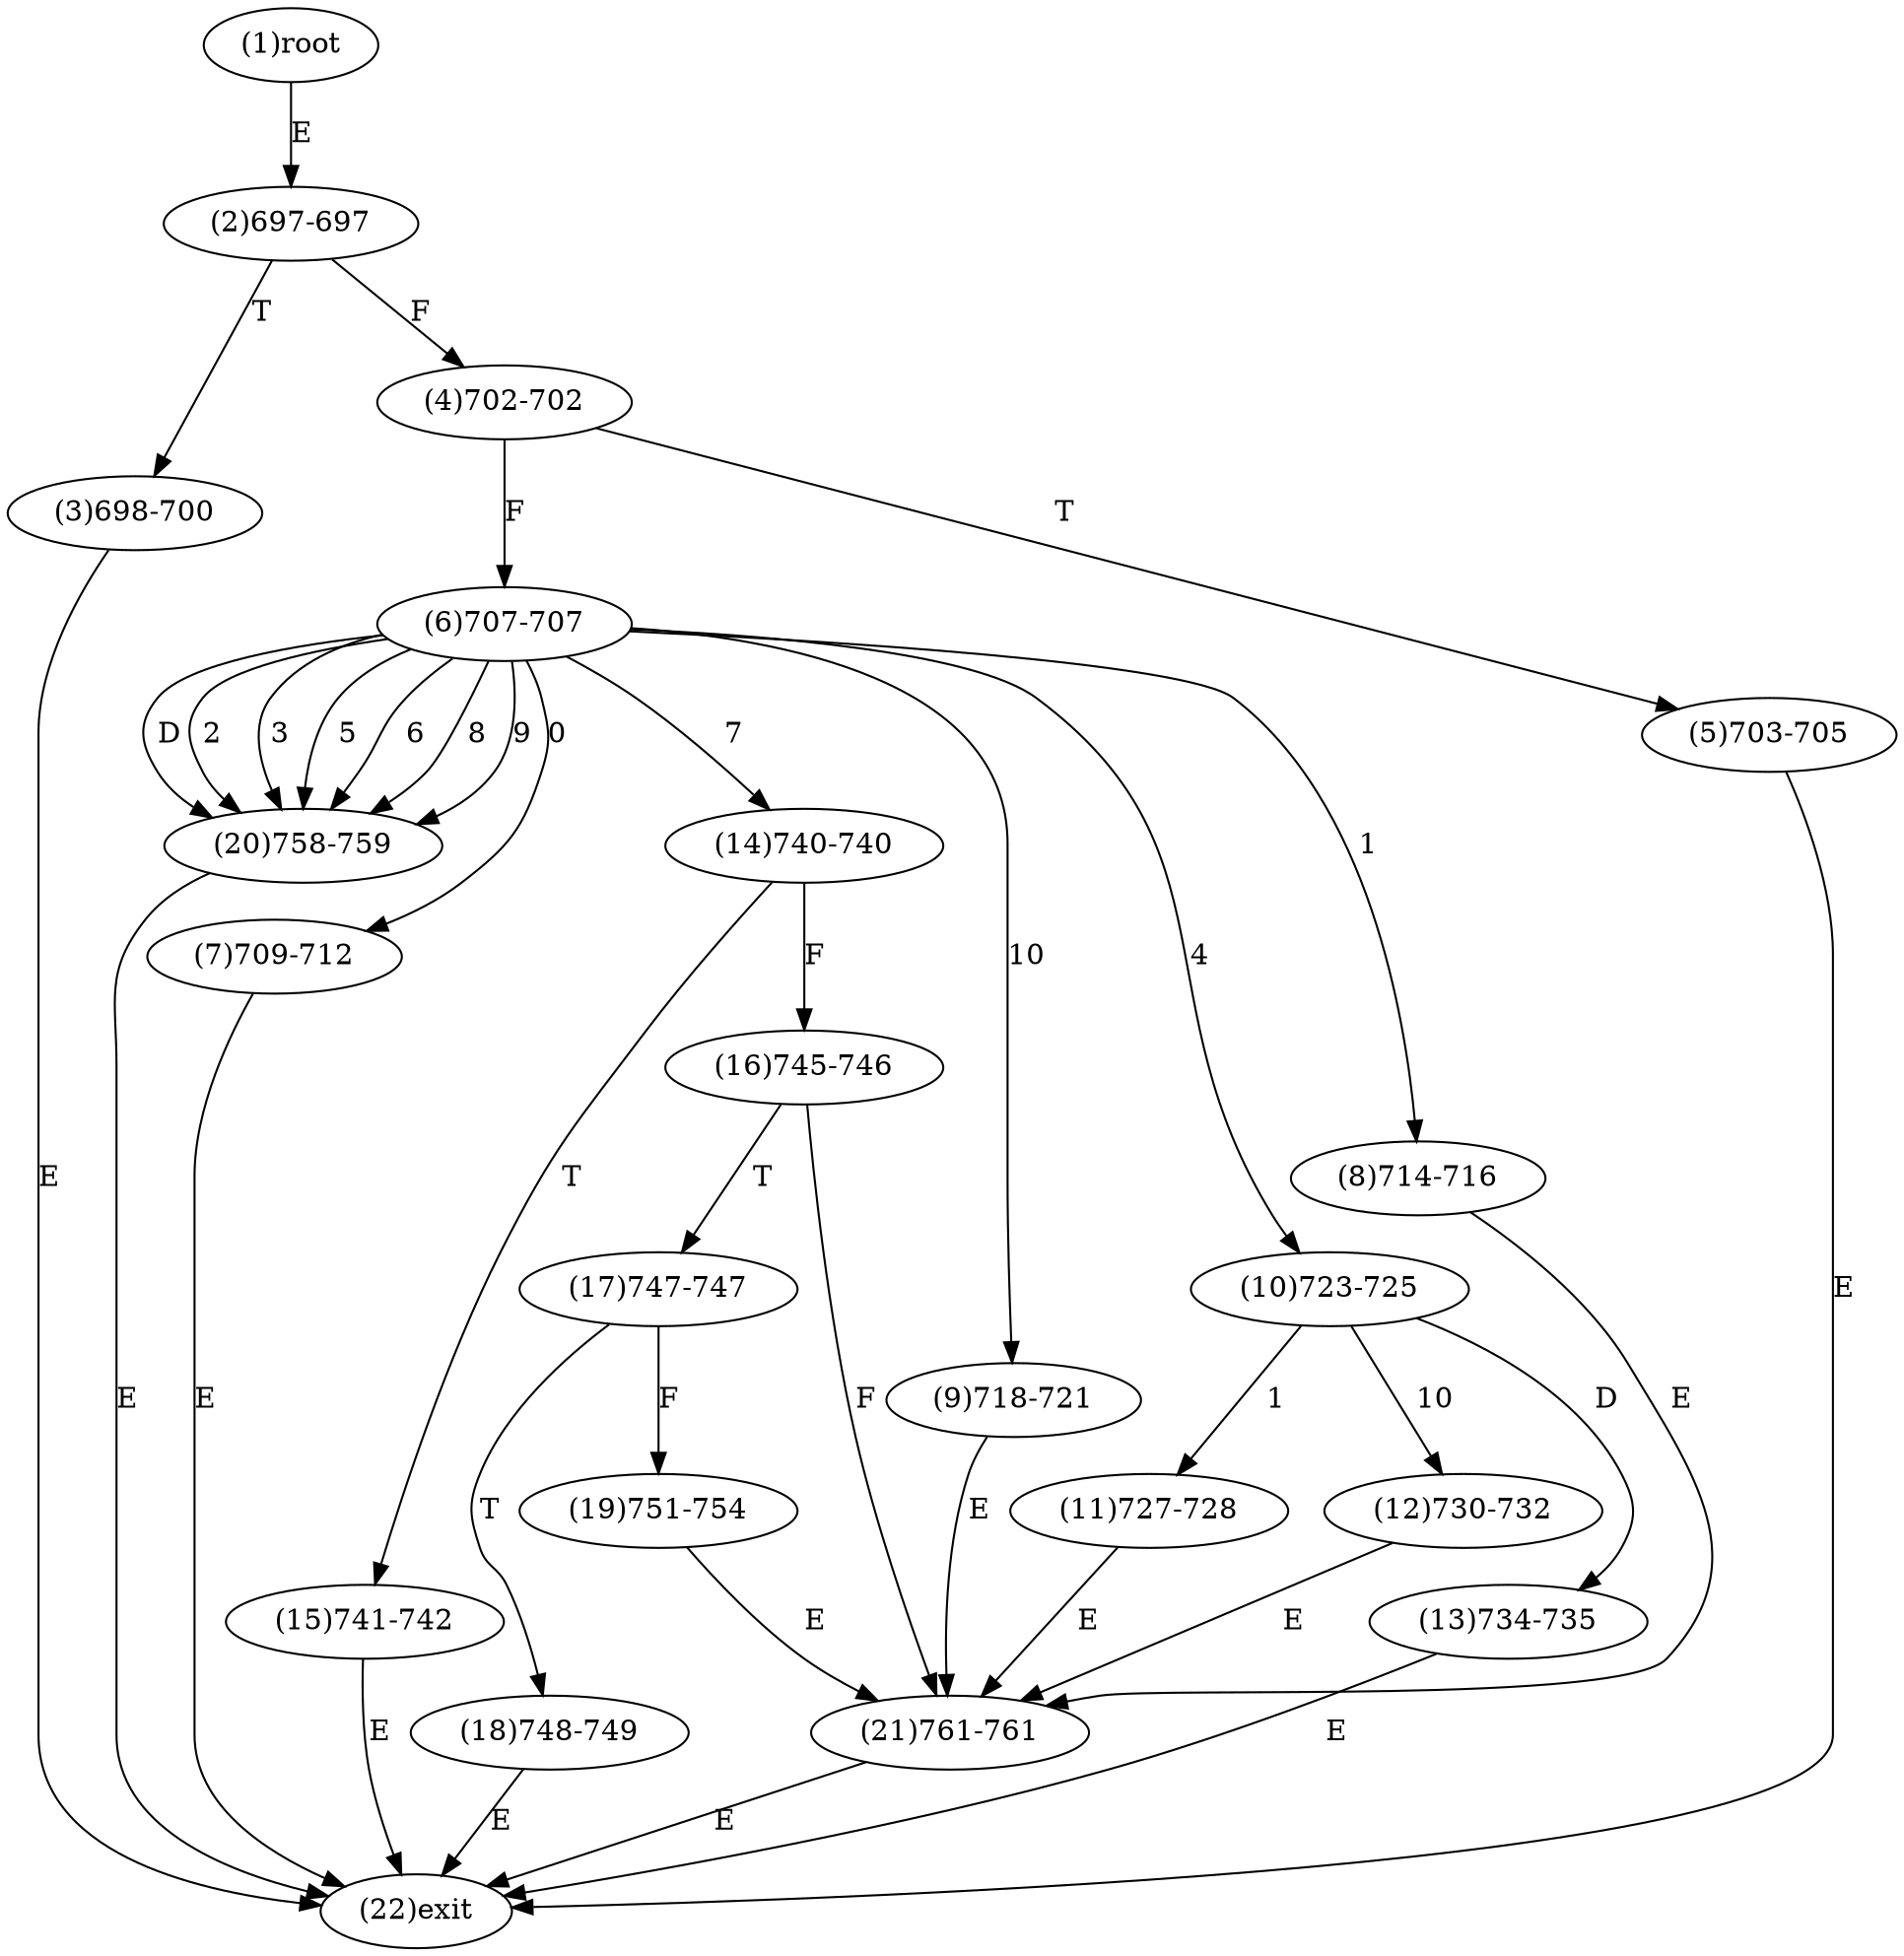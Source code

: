 digraph "" { 
1[ label="(1)root"];
2[ label="(2)697-697"];
3[ label="(3)698-700"];
4[ label="(4)702-702"];
5[ label="(5)703-705"];
6[ label="(6)707-707"];
7[ label="(7)709-712"];
8[ label="(8)714-716"];
9[ label="(9)718-721"];
10[ label="(10)723-725"];
11[ label="(11)727-728"];
12[ label="(12)730-732"];
13[ label="(13)734-735"];
14[ label="(14)740-740"];
15[ label="(15)741-742"];
17[ label="(17)747-747"];
16[ label="(16)745-746"];
19[ label="(19)751-754"];
18[ label="(18)748-749"];
21[ label="(21)761-761"];
20[ label="(20)758-759"];
22[ label="(22)exit"];
1->2[ label="E"];
2->4[ label="F"];
2->3[ label="T"];
3->22[ label="E"];
4->6[ label="F"];
4->5[ label="T"];
5->22[ label="E"];
6->7[ label="0"];
6->8[ label="1"];
6->20[ label="2"];
6->20[ label="3"];
6->10[ label="4"];
6->20[ label="5"];
6->20[ label="6"];
6->14[ label="7"];
6->20[ label="8"];
6->20[ label="9"];
6->9[ label="10"];
6->20[ label="D"];
7->22[ label="E"];
8->21[ label="E"];
9->21[ label="E"];
10->11[ label="1"];
10->12[ label="10"];
10->13[ label="D"];
11->21[ label="E"];
12->21[ label="E"];
13->22[ label="E"];
14->16[ label="F"];
14->15[ label="T"];
15->22[ label="E"];
16->21[ label="F"];
16->17[ label="T"];
17->19[ label="F"];
17->18[ label="T"];
18->22[ label="E"];
19->21[ label="E"];
20->22[ label="E"];
21->22[ label="E"];
}